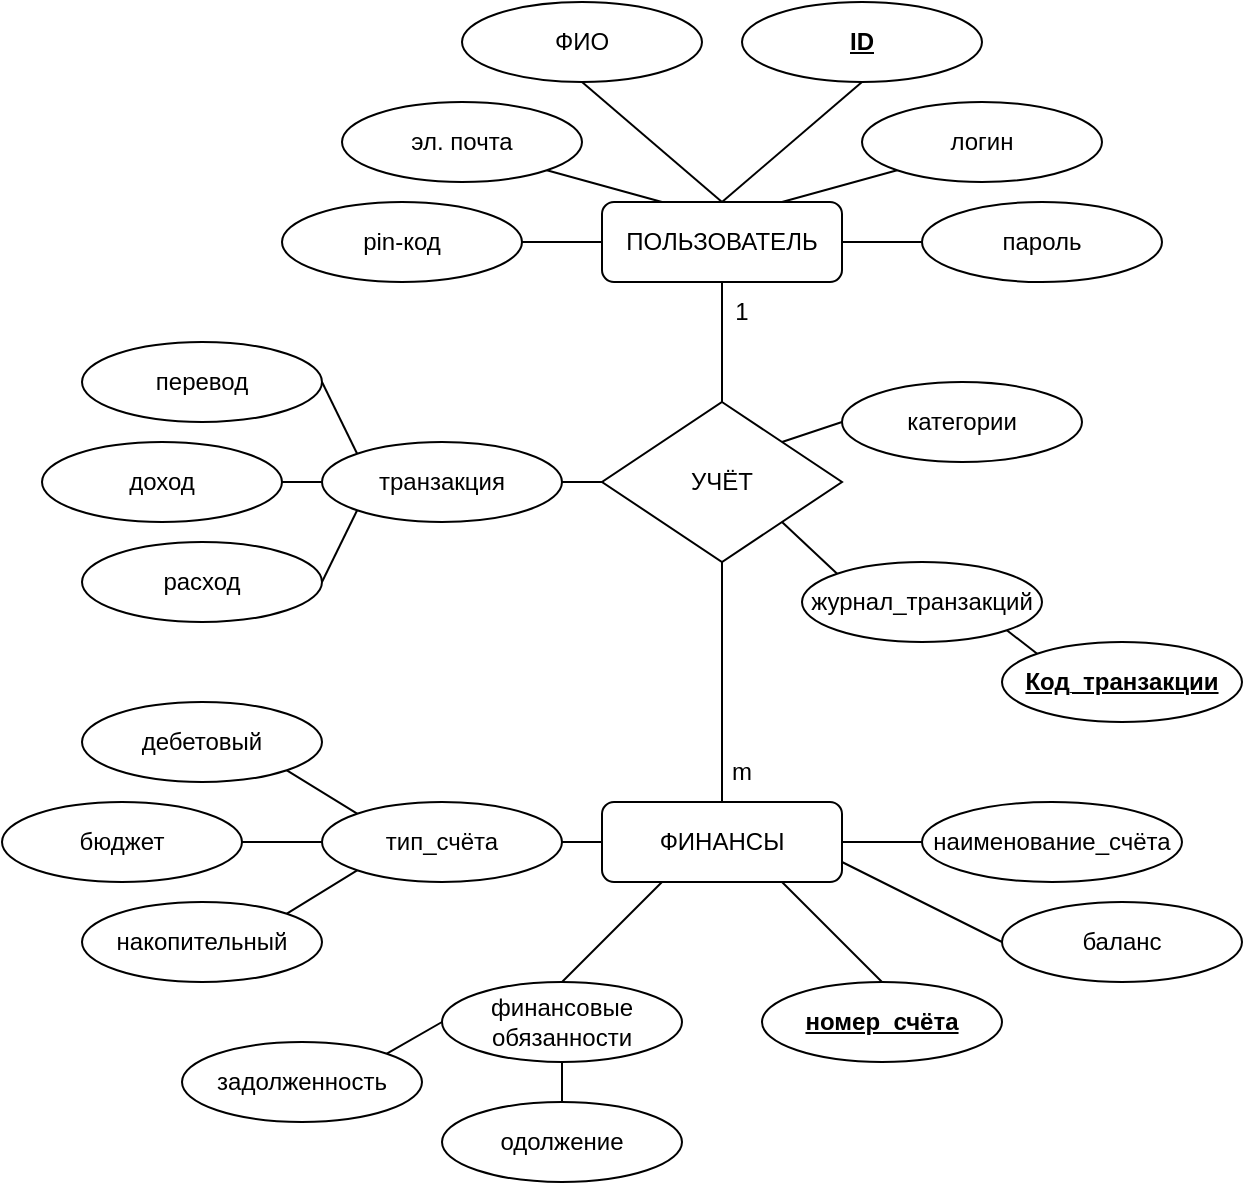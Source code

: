 <mxfile version="22.0.4" type="device">
  <diagram name="Страница — 1" id="ZCq6h6P0zEXbTGPvVUHU">
    <mxGraphModel dx="2062" dy="1793" grid="1" gridSize="10" guides="1" tooltips="1" connect="1" arrows="1" fold="1" page="1" pageScale="1" pageWidth="827" pageHeight="1169" math="0" shadow="0">
      <root>
        <mxCell id="0" />
        <mxCell id="1" parent="0" />
        <mxCell id="e3u21Hywk7B6BTD9VeC_-1" value="ПОЛЬЗОВАТЕЛЬ" style="rounded=1;whiteSpace=wrap;html=1;" parent="1" vertex="1">
          <mxGeometry x="200" y="40" width="120" height="40" as="geometry" />
        </mxCell>
        <mxCell id="e3u21Hywk7B6BTD9VeC_-2" value="УЧЁТ" style="rhombus;whiteSpace=wrap;html=1;" parent="1" vertex="1">
          <mxGeometry x="200" y="140" width="120" height="80" as="geometry" />
        </mxCell>
        <mxCell id="e3u21Hywk7B6BTD9VeC_-3" value="ФИНАНСЫ" style="rounded=1;whiteSpace=wrap;html=1;" parent="1" vertex="1">
          <mxGeometry x="200" y="340" width="120" height="40" as="geometry" />
        </mxCell>
        <mxCell id="e3u21Hywk7B6BTD9VeC_-4" value="" style="endArrow=none;html=1;rounded=0;entryX=0.5;entryY=1;entryDx=0;entryDy=0;exitX=0.5;exitY=0;exitDx=0;exitDy=0;" parent="1" source="e3u21Hywk7B6BTD9VeC_-2" target="e3u21Hywk7B6BTD9VeC_-1" edge="1">
          <mxGeometry width="50" height="50" relative="1" as="geometry">
            <mxPoint x="180" y="150" as="sourcePoint" />
            <mxPoint x="230" y="100" as="targetPoint" />
          </mxGeometry>
        </mxCell>
        <mxCell id="e3u21Hywk7B6BTD9VeC_-5" value="" style="endArrow=none;html=1;rounded=0;exitX=0.5;exitY=1;exitDx=0;exitDy=0;entryX=0.5;entryY=0;entryDx=0;entryDy=0;" parent="1" source="e3u21Hywk7B6BTD9VeC_-2" target="e3u21Hywk7B6BTD9VeC_-3" edge="1">
          <mxGeometry width="50" height="50" relative="1" as="geometry">
            <mxPoint x="390" y="300" as="sourcePoint" />
            <mxPoint x="440" y="250" as="targetPoint" />
          </mxGeometry>
        </mxCell>
        <mxCell id="e3u21Hywk7B6BTD9VeC_-6" value="логин" style="ellipse;whiteSpace=wrap;html=1;" parent="1" vertex="1">
          <mxGeometry x="330" y="-10" width="120" height="40" as="geometry" />
        </mxCell>
        <mxCell id="e3u21Hywk7B6BTD9VeC_-7" value="пароль" style="ellipse;whiteSpace=wrap;html=1;" parent="1" vertex="1">
          <mxGeometry x="360" y="40" width="120" height="40" as="geometry" />
        </mxCell>
        <mxCell id="e3u21Hywk7B6BTD9VeC_-8" value="ФИО" style="ellipse;whiteSpace=wrap;html=1;" parent="1" vertex="1">
          <mxGeometry x="130" y="-60" width="120" height="40" as="geometry" />
        </mxCell>
        <mxCell id="e3u21Hywk7B6BTD9VeC_-9" value="эл. почта" style="ellipse;whiteSpace=wrap;html=1;" parent="1" vertex="1">
          <mxGeometry x="70" y="-10" width="120" height="40" as="geometry" />
        </mxCell>
        <mxCell id="e3u21Hywk7B6BTD9VeC_-10" value="pin-код" style="ellipse;whiteSpace=wrap;html=1;" parent="1" vertex="1">
          <mxGeometry x="40" y="40" width="120" height="40" as="geometry" />
        </mxCell>
        <mxCell id="e3u21Hywk7B6BTD9VeC_-11" value="" style="endArrow=none;html=1;rounded=0;entryX=0;entryY=0.5;entryDx=0;entryDy=0;exitX=1;exitY=0.5;exitDx=0;exitDy=0;" parent="1" source="e3u21Hywk7B6BTD9VeC_-1" target="e3u21Hywk7B6BTD9VeC_-7" edge="1">
          <mxGeometry width="50" height="50" relative="1" as="geometry">
            <mxPoint x="390" y="190" as="sourcePoint" />
            <mxPoint x="440" y="140" as="targetPoint" />
          </mxGeometry>
        </mxCell>
        <mxCell id="e3u21Hywk7B6BTD9VeC_-12" value="" style="endArrow=none;html=1;rounded=0;entryX=0;entryY=1;entryDx=0;entryDy=0;exitX=0.75;exitY=0;exitDx=0;exitDy=0;" parent="1" source="e3u21Hywk7B6BTD9VeC_-1" target="e3u21Hywk7B6BTD9VeC_-6" edge="1">
          <mxGeometry width="50" height="50" relative="1" as="geometry">
            <mxPoint x="390" y="190" as="sourcePoint" />
            <mxPoint x="440" y="140" as="targetPoint" />
          </mxGeometry>
        </mxCell>
        <mxCell id="e3u21Hywk7B6BTD9VeC_-13" value="" style="endArrow=none;html=1;rounded=0;exitX=0.5;exitY=1;exitDx=0;exitDy=0;entryX=0.5;entryY=0;entryDx=0;entryDy=0;" parent="1" source="e3u21Hywk7B6BTD9VeC_-8" target="e3u21Hywk7B6BTD9VeC_-1" edge="1">
          <mxGeometry width="50" height="50" relative="1" as="geometry">
            <mxPoint x="390" y="190" as="sourcePoint" />
            <mxPoint x="440" y="140" as="targetPoint" />
          </mxGeometry>
        </mxCell>
        <mxCell id="e3u21Hywk7B6BTD9VeC_-14" value="" style="endArrow=none;html=1;rounded=0;entryX=1;entryY=1;entryDx=0;entryDy=0;exitX=0.25;exitY=0;exitDx=0;exitDy=0;" parent="1" source="e3u21Hywk7B6BTD9VeC_-1" target="e3u21Hywk7B6BTD9VeC_-9" edge="1">
          <mxGeometry width="50" height="50" relative="1" as="geometry">
            <mxPoint x="390" y="190" as="sourcePoint" />
            <mxPoint x="440" y="140" as="targetPoint" />
          </mxGeometry>
        </mxCell>
        <mxCell id="e3u21Hywk7B6BTD9VeC_-15" value="" style="endArrow=none;html=1;rounded=0;exitX=1;exitY=0.5;exitDx=0;exitDy=0;entryX=0;entryY=0.5;entryDx=0;entryDy=0;" parent="1" source="e3u21Hywk7B6BTD9VeC_-10" target="e3u21Hywk7B6BTD9VeC_-1" edge="1">
          <mxGeometry width="50" height="50" relative="1" as="geometry">
            <mxPoint x="390" y="190" as="sourcePoint" />
            <mxPoint x="440" y="140" as="targetPoint" />
          </mxGeometry>
        </mxCell>
        <mxCell id="e3u21Hywk7B6BTD9VeC_-16" value="&lt;b&gt;&lt;u&gt;номер_счёта&lt;/u&gt;&lt;/b&gt;" style="ellipse;whiteSpace=wrap;html=1;" parent="1" vertex="1">
          <mxGeometry x="280" y="430" width="120" height="40" as="geometry" />
        </mxCell>
        <mxCell id="e3u21Hywk7B6BTD9VeC_-17" value="наименование_счёта" style="ellipse;whiteSpace=wrap;html=1;" parent="1" vertex="1">
          <mxGeometry x="360" y="340" width="130" height="40" as="geometry" />
        </mxCell>
        <mxCell id="e3u21Hywk7B6BTD9VeC_-20" value="баланс" style="ellipse;whiteSpace=wrap;html=1;" parent="1" vertex="1">
          <mxGeometry x="400" y="390" width="120" height="40" as="geometry" />
        </mxCell>
        <mxCell id="eGfS3kYVaB3scnSBnzQ2-37" style="rounded=0;orthogonalLoop=1;jettySize=auto;html=1;exitX=0;exitY=0.5;exitDx=0;exitDy=0;entryX=1;entryY=0.5;entryDx=0;entryDy=0;endArrow=none;endFill=0;" parent="1" source="e3u21Hywk7B6BTD9VeC_-21" target="eGfS3kYVaB3scnSBnzQ2-30" edge="1">
          <mxGeometry relative="1" as="geometry" />
        </mxCell>
        <mxCell id="eGfS3kYVaB3scnSBnzQ2-39" style="rounded=0;orthogonalLoop=1;jettySize=auto;html=1;exitX=0;exitY=0;exitDx=0;exitDy=0;entryX=1;entryY=1;entryDx=0;entryDy=0;endArrow=none;endFill=0;" parent="1" source="e3u21Hywk7B6BTD9VeC_-21" target="eGfS3kYVaB3scnSBnzQ2-38" edge="1">
          <mxGeometry relative="1" as="geometry" />
        </mxCell>
        <mxCell id="e3u21Hywk7B6BTD9VeC_-21" value="тип_счёта" style="ellipse;whiteSpace=wrap;html=1;" parent="1" vertex="1">
          <mxGeometry x="60" y="340" width="120" height="40" as="geometry" />
        </mxCell>
        <mxCell id="e3u21Hywk7B6BTD9VeC_-24" value="" style="endArrow=none;html=1;rounded=0;exitX=0.5;exitY=0;exitDx=0;exitDy=0;entryX=0.75;entryY=1;entryDx=0;entryDy=0;" parent="1" source="e3u21Hywk7B6BTD9VeC_-16" target="e3u21Hywk7B6BTD9VeC_-3" edge="1">
          <mxGeometry width="50" height="50" relative="1" as="geometry">
            <mxPoint x="280" y="140" as="sourcePoint" />
            <mxPoint x="330" y="90" as="targetPoint" />
          </mxGeometry>
        </mxCell>
        <mxCell id="e3u21Hywk7B6BTD9VeC_-29" value="" style="endArrow=none;html=1;rounded=0;entryX=1;entryY=0.5;entryDx=0;entryDy=0;exitX=0;exitY=0.5;exitDx=0;exitDy=0;" parent="1" source="e3u21Hywk7B6BTD9VeC_-3" target="e3u21Hywk7B6BTD9VeC_-21" edge="1">
          <mxGeometry width="50" height="50" relative="1" as="geometry">
            <mxPoint x="280" y="220" as="sourcePoint" />
            <mxPoint x="330" y="170" as="targetPoint" />
          </mxGeometry>
        </mxCell>
        <mxCell id="e3u21Hywk7B6BTD9VeC_-30" value="" style="endArrow=none;html=1;rounded=0;entryX=0;entryY=0.5;entryDx=0;entryDy=0;exitX=1;exitY=0.5;exitDx=0;exitDy=0;" parent="1" source="e3u21Hywk7B6BTD9VeC_-3" target="e3u21Hywk7B6BTD9VeC_-17" edge="1">
          <mxGeometry width="50" height="50" relative="1" as="geometry">
            <mxPoint x="280" y="140" as="sourcePoint" />
            <mxPoint x="330" y="90" as="targetPoint" />
          </mxGeometry>
        </mxCell>
        <mxCell id="e3u21Hywk7B6BTD9VeC_-31" value="" style="endArrow=none;html=1;rounded=0;entryX=0;entryY=0.5;entryDx=0;entryDy=0;exitX=1;exitY=0.75;exitDx=0;exitDy=0;" parent="1" source="e3u21Hywk7B6BTD9VeC_-3" target="e3u21Hywk7B6BTD9VeC_-20" edge="1">
          <mxGeometry width="50" height="50" relative="1" as="geometry">
            <mxPoint x="280" y="140" as="sourcePoint" />
            <mxPoint x="330" y="90" as="targetPoint" />
          </mxGeometry>
        </mxCell>
        <mxCell id="e3u21Hywk7B6BTD9VeC_-36" value="1" style="text;html=1;strokeColor=none;fillColor=none;align=center;verticalAlign=middle;whiteSpace=wrap;rounded=0;" parent="1" vertex="1">
          <mxGeometry x="260" y="80" width="20" height="30" as="geometry" />
        </mxCell>
        <mxCell id="e3u21Hywk7B6BTD9VeC_-37" value="m" style="text;html=1;strokeColor=none;fillColor=none;align=center;verticalAlign=middle;whiteSpace=wrap;rounded=0;" parent="1" vertex="1">
          <mxGeometry x="260" y="310" width="20" height="30" as="geometry" />
        </mxCell>
        <mxCell id="e3u21Hywk7B6BTD9VeC_-46" value="" style="endArrow=none;html=1;rounded=0;entryX=0;entryY=1;entryDx=0;entryDy=0;exitX=1;exitY=0;exitDx=0;exitDy=0;" parent="1" source="eGfS3kYVaB3scnSBnzQ2-29" target="e3u21Hywk7B6BTD9VeC_-21" edge="1">
          <mxGeometry width="50" height="50" relative="1" as="geometry">
            <mxPoint x="20" y="400" as="sourcePoint" />
            <mxPoint x="410" y="220" as="targetPoint" />
          </mxGeometry>
        </mxCell>
        <mxCell id="XLCizKJvrAyFyJdV6BbJ-2" style="rounded=0;orthogonalLoop=1;jettySize=auto;html=1;exitX=1;exitY=1;exitDx=0;exitDy=0;entryX=0;entryY=0;entryDx=0;entryDy=0;endArrow=none;endFill=0;" edge="1" parent="1" source="e3u21Hywk7B6BTD9VeC_-48" target="XLCizKJvrAyFyJdV6BbJ-1">
          <mxGeometry relative="1" as="geometry" />
        </mxCell>
        <mxCell id="e3u21Hywk7B6BTD9VeC_-48" value="журнал_транзакций" style="ellipse;whiteSpace=wrap;html=1;" parent="1" vertex="1">
          <mxGeometry x="300" y="220" width="120" height="40" as="geometry" />
        </mxCell>
        <mxCell id="e3u21Hywk7B6BTD9VeC_-49" value="" style="endArrow=none;html=1;rounded=0;exitX=0;exitY=0;exitDx=0;exitDy=0;entryX=1;entryY=1;entryDx=0;entryDy=0;" parent="1" source="e3u21Hywk7B6BTD9VeC_-48" target="e3u21Hywk7B6BTD9VeC_-2" edge="1">
          <mxGeometry width="50" height="50" relative="1" as="geometry">
            <mxPoint x="270" y="210" as="sourcePoint" />
            <mxPoint x="320" y="160" as="targetPoint" />
          </mxGeometry>
        </mxCell>
        <mxCell id="V82ZslPjWb0jyPVpj5px-95" style="rounded=0;orthogonalLoop=1;jettySize=auto;html=1;exitX=0;exitY=0.5;exitDx=0;exitDy=0;entryX=1;entryY=0;entryDx=0;entryDy=0;endArrow=none;endFill=0;" parent="1" source="e3u21Hywk7B6BTD9VeC_-50" target="V82ZslPjWb0jyPVpj5px-89" edge="1">
          <mxGeometry relative="1" as="geometry" />
        </mxCell>
        <mxCell id="e3u21Hywk7B6BTD9VeC_-50" value="финансовые обязанности" style="ellipse;whiteSpace=wrap;html=1;" parent="1" vertex="1">
          <mxGeometry x="120" y="430" width="120" height="40" as="geometry" />
        </mxCell>
        <mxCell id="e3u21Hywk7B6BTD9VeC_-52" value="" style="endArrow=none;html=1;rounded=0;exitX=0.5;exitY=0;exitDx=0;exitDy=0;entryX=0.25;entryY=1;entryDx=0;entryDy=0;" parent="1" source="e3u21Hywk7B6BTD9VeC_-50" target="e3u21Hywk7B6BTD9VeC_-3" edge="1">
          <mxGeometry width="50" height="50" relative="1" as="geometry">
            <mxPoint x="270" y="210" as="sourcePoint" />
            <mxPoint x="320" y="160" as="targetPoint" />
          </mxGeometry>
        </mxCell>
        <mxCell id="eGfS3kYVaB3scnSBnzQ2-44" style="rounded=0;orthogonalLoop=1;jettySize=auto;html=1;exitX=0;exitY=0;exitDx=0;exitDy=0;entryX=1;entryY=0.5;entryDx=0;entryDy=0;endArrow=none;endFill=0;" parent="1" source="e3u21Hywk7B6BTD9VeC_-54" target="eGfS3kYVaB3scnSBnzQ2-42" edge="1">
          <mxGeometry relative="1" as="geometry" />
        </mxCell>
        <mxCell id="eGfS3kYVaB3scnSBnzQ2-45" style="rounded=0;orthogonalLoop=1;jettySize=auto;html=1;exitX=0;exitY=0.5;exitDx=0;exitDy=0;entryX=1;entryY=0.5;entryDx=0;entryDy=0;endArrow=none;endFill=0;" parent="1" source="e3u21Hywk7B6BTD9VeC_-54" target="eGfS3kYVaB3scnSBnzQ2-40" edge="1">
          <mxGeometry relative="1" as="geometry" />
        </mxCell>
        <mxCell id="eGfS3kYVaB3scnSBnzQ2-46" style="rounded=0;orthogonalLoop=1;jettySize=auto;html=1;exitX=0;exitY=1;exitDx=0;exitDy=0;entryX=1;entryY=0.5;entryDx=0;entryDy=0;endArrow=none;endFill=0;" parent="1" source="e3u21Hywk7B6BTD9VeC_-54" target="eGfS3kYVaB3scnSBnzQ2-41" edge="1">
          <mxGeometry relative="1" as="geometry" />
        </mxCell>
        <mxCell id="e3u21Hywk7B6BTD9VeC_-54" value="транзакция" style="ellipse;whiteSpace=wrap;html=1;" parent="1" vertex="1">
          <mxGeometry x="60" y="160" width="120" height="40" as="geometry" />
        </mxCell>
        <mxCell id="e3u21Hywk7B6BTD9VeC_-55" value="" style="endArrow=none;html=1;rounded=0;entryX=0;entryY=0.5;entryDx=0;entryDy=0;exitX=1;exitY=0.5;exitDx=0;exitDy=0;" parent="1" source="e3u21Hywk7B6BTD9VeC_-54" target="e3u21Hywk7B6BTD9VeC_-2" edge="1">
          <mxGeometry width="50" height="50" relative="1" as="geometry">
            <mxPoint x="210" y="220" as="sourcePoint" />
            <mxPoint x="260" y="170" as="targetPoint" />
          </mxGeometry>
        </mxCell>
        <mxCell id="eGfS3kYVaB3scnSBnzQ2-29" value="накопительный" style="ellipse;whiteSpace=wrap;html=1;" parent="1" vertex="1">
          <mxGeometry x="-60" y="390" width="120" height="40" as="geometry" />
        </mxCell>
        <mxCell id="eGfS3kYVaB3scnSBnzQ2-30" value="бюджет" style="ellipse;whiteSpace=wrap;html=1;" parent="1" vertex="1">
          <mxGeometry x="-100" y="340" width="120" height="40" as="geometry" />
        </mxCell>
        <mxCell id="eGfS3kYVaB3scnSBnzQ2-38" value="&lt;div&gt;дебетовый&lt;/div&gt;" style="ellipse;whiteSpace=wrap;html=1;" parent="1" vertex="1">
          <mxGeometry x="-60" y="290" width="120" height="40" as="geometry" />
        </mxCell>
        <mxCell id="eGfS3kYVaB3scnSBnzQ2-40" value="доход" style="ellipse;whiteSpace=wrap;html=1;" parent="1" vertex="1">
          <mxGeometry x="-80" y="160" width="120" height="40" as="geometry" />
        </mxCell>
        <mxCell id="eGfS3kYVaB3scnSBnzQ2-41" value="расход" style="ellipse;whiteSpace=wrap;html=1;" parent="1" vertex="1">
          <mxGeometry x="-60" y="210" width="120" height="40" as="geometry" />
        </mxCell>
        <mxCell id="eGfS3kYVaB3scnSBnzQ2-42" value="перевод" style="ellipse;whiteSpace=wrap;html=1;" parent="1" vertex="1">
          <mxGeometry x="-60" y="110" width="120" height="40" as="geometry" />
        </mxCell>
        <mxCell id="V82ZslPjWb0jyPVpj5px-98" style="rounded=0;orthogonalLoop=1;jettySize=auto;html=1;exitX=0;exitY=0.5;exitDx=0;exitDy=0;entryX=1;entryY=0;entryDx=0;entryDy=0;endArrow=none;endFill=0;" parent="1" source="V82ZslPjWb0jyPVpj5px-79" target="e3u21Hywk7B6BTD9VeC_-2" edge="1">
          <mxGeometry relative="1" as="geometry" />
        </mxCell>
        <mxCell id="V82ZslPjWb0jyPVpj5px-79" value="категории" style="ellipse;whiteSpace=wrap;html=1;" parent="1" vertex="1">
          <mxGeometry x="320" y="130" width="120" height="40" as="geometry" />
        </mxCell>
        <mxCell id="V82ZslPjWb0jyPVpj5px-89" value="задолженность" style="ellipse;whiteSpace=wrap;html=1;" parent="1" vertex="1">
          <mxGeometry x="-10" y="460" width="120" height="40" as="geometry" />
        </mxCell>
        <mxCell id="V82ZslPjWb0jyPVpj5px-90" value="одолжение" style="ellipse;whiteSpace=wrap;html=1;" parent="1" vertex="1">
          <mxGeometry x="120" y="490" width="120" height="40" as="geometry" />
        </mxCell>
        <mxCell id="V82ZslPjWb0jyPVpj5px-92" value="" style="endArrow=none;html=1;rounded=0;exitX=0.5;exitY=0;exitDx=0;exitDy=0;entryX=0.5;entryY=1;entryDx=0;entryDy=0;" parent="1" source="V82ZslPjWb0jyPVpj5px-90" target="e3u21Hywk7B6BTD9VeC_-50" edge="1">
          <mxGeometry width="50" height="50" relative="1" as="geometry">
            <mxPoint x="985" y="250" as="sourcePoint" />
            <mxPoint x="1035" y="200" as="targetPoint" />
          </mxGeometry>
        </mxCell>
        <mxCell id="V82ZslPjWb0jyPVpj5px-97" style="rounded=0;orthogonalLoop=1;jettySize=auto;html=1;exitX=0.5;exitY=1;exitDx=0;exitDy=0;endArrow=none;endFill=0;" parent="1" source="V82ZslPjWb0jyPVpj5px-96" edge="1">
          <mxGeometry relative="1" as="geometry">
            <mxPoint x="260" y="40" as="targetPoint" />
          </mxGeometry>
        </mxCell>
        <mxCell id="V82ZslPjWb0jyPVpj5px-96" value="&lt;b&gt;&lt;u&gt;ID&lt;/u&gt;&lt;/b&gt;" style="ellipse;whiteSpace=wrap;html=1;" parent="1" vertex="1">
          <mxGeometry x="270" y="-60" width="120" height="40" as="geometry" />
        </mxCell>
        <mxCell id="XLCizKJvrAyFyJdV6BbJ-1" value="&lt;div&gt;&lt;b&gt;&lt;u&gt;Код_транзакции&lt;/u&gt;&lt;/b&gt;&lt;/div&gt;" style="ellipse;whiteSpace=wrap;html=1;" vertex="1" parent="1">
          <mxGeometry x="400" y="260" width="120" height="40" as="geometry" />
        </mxCell>
      </root>
    </mxGraphModel>
  </diagram>
</mxfile>
